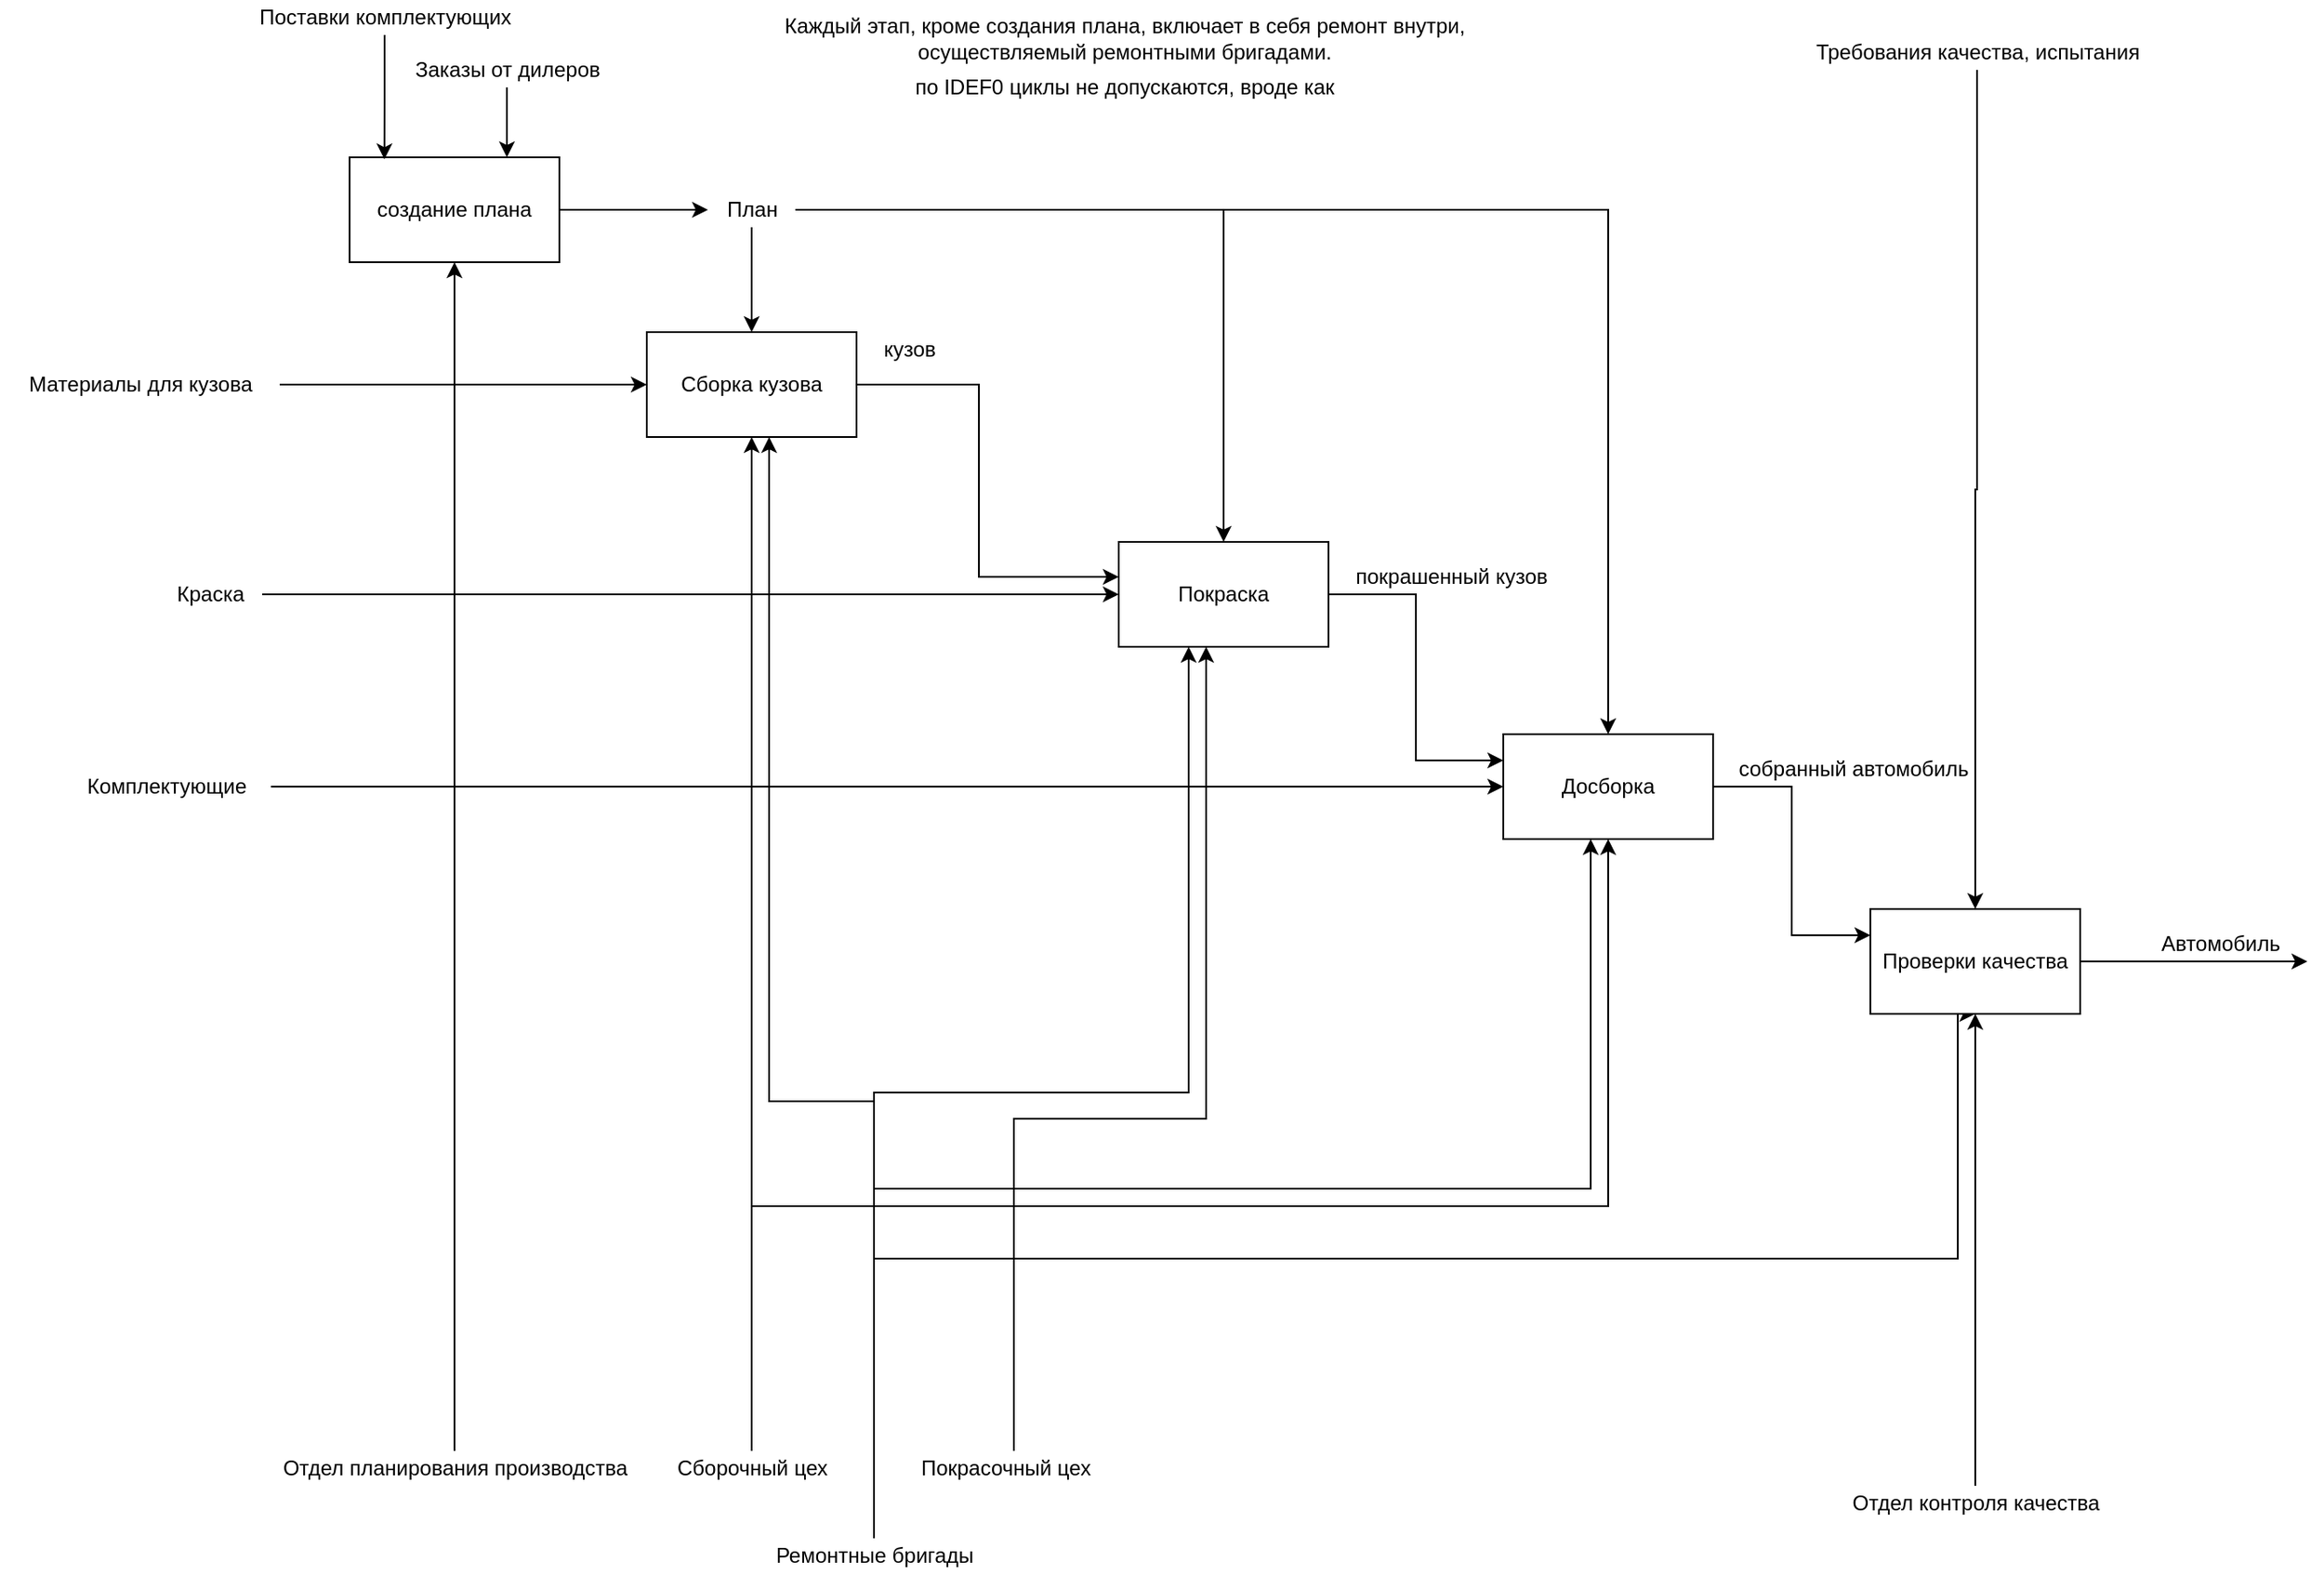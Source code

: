 <mxfile version="12.9.5" type="device"><diagram id="cCbF8HocuklDwd-lIO4M" name="Page-1"><mxGraphModel dx="2881" dy="1059" grid="1" gridSize="10" guides="1" tooltips="1" connect="1" arrows="1" fold="1" page="1" pageScale="1" pageWidth="850" pageHeight="1100" math="0" shadow="0"><root><mxCell id="0"/><mxCell id="1" parent="0"/><mxCell id="C6anXY7jrjOrlwA5O5OU-10" style="edgeStyle=orthogonalEdgeStyle;rounded=0;orthogonalLoop=1;jettySize=auto;html=1;" parent="1" source="C6anXY7jrjOrlwA5O5OU-1" target="C6anXY7jrjOrlwA5O5OU-9" edge="1"><mxGeometry relative="1" as="geometry"/></mxCell><mxCell id="C6anXY7jrjOrlwA5O5OU-1" value="создание плана" style="rounded=0;whiteSpace=wrap;html=1;" parent="1" vertex="1"><mxGeometry x="150" y="100" width="120" height="60" as="geometry"/></mxCell><mxCell id="C6anXY7jrjOrlwA5O5OU-3" style="edgeStyle=orthogonalEdgeStyle;rounded=0;orthogonalLoop=1;jettySize=auto;html=1;entryX=0.166;entryY=0.019;entryDx=0;entryDy=0;entryPerimeter=0;" parent="1" source="C6anXY7jrjOrlwA5O5OU-2" target="C6anXY7jrjOrlwA5O5OU-1" edge="1"><mxGeometry relative="1" as="geometry"/></mxCell><mxCell id="C6anXY7jrjOrlwA5O5OU-2" value="Поставки комплектующих" style="text;html=1;align=center;verticalAlign=middle;resizable=0;points=[];autosize=1;" parent="1" vertex="1"><mxGeometry x="80" y="10" width="180" height="20" as="geometry"/></mxCell><mxCell id="C6anXY7jrjOrlwA5O5OU-5" style="edgeStyle=orthogonalEdgeStyle;rounded=0;orthogonalLoop=1;jettySize=auto;html=1;" parent="1" source="C6anXY7jrjOrlwA5O5OU-4" target="C6anXY7jrjOrlwA5O5OU-1" edge="1"><mxGeometry relative="1" as="geometry"/></mxCell><mxCell id="C6anXY7jrjOrlwA5O5OU-4" value="Отдел планирования производства" style="text;html=1;align=center;verticalAlign=middle;resizable=0;points=[];autosize=1;" parent="1" vertex="1"><mxGeometry x="90" y="840" width="240" height="20" as="geometry"/></mxCell><mxCell id="C6anXY7jrjOrlwA5O5OU-18" style="edgeStyle=orthogonalEdgeStyle;rounded=0;orthogonalLoop=1;jettySize=auto;html=1;" parent="1" source="C6anXY7jrjOrlwA5O5OU-6" target="C6anXY7jrjOrlwA5O5OU-19" edge="1"><mxGeometry relative="1" as="geometry"><mxPoint x="510" y="230" as="targetPoint"/><Array as="points"><mxPoint x="510" y="230"/><mxPoint x="510" y="340"/></Array></mxGeometry></mxCell><mxCell id="C6anXY7jrjOrlwA5O5OU-6" value="Сборка кузова" style="rounded=0;whiteSpace=wrap;html=1;" parent="1" vertex="1"><mxGeometry x="320" y="200" width="120" height="60" as="geometry"/></mxCell><mxCell id="C6anXY7jrjOrlwA5O5OU-11" style="edgeStyle=orthogonalEdgeStyle;rounded=0;orthogonalLoop=1;jettySize=auto;html=1;" parent="1" source="C6anXY7jrjOrlwA5O5OU-9" target="C6anXY7jrjOrlwA5O5OU-6" edge="1"><mxGeometry relative="1" as="geometry"/></mxCell><mxCell id="C6anXY7jrjOrlwA5O5OU-25" style="edgeStyle=orthogonalEdgeStyle;rounded=0;orthogonalLoop=1;jettySize=auto;html=1;" parent="1" source="C6anXY7jrjOrlwA5O5OU-9" target="C6anXY7jrjOrlwA5O5OU-19" edge="1"><mxGeometry relative="1" as="geometry"/></mxCell><mxCell id="C6anXY7jrjOrlwA5O5OU-30" style="edgeStyle=orthogonalEdgeStyle;rounded=0;orthogonalLoop=1;jettySize=auto;html=1;" parent="1" source="C6anXY7jrjOrlwA5O5OU-9" target="C6anXY7jrjOrlwA5O5OU-26" edge="1"><mxGeometry relative="1" as="geometry"/></mxCell><mxCell id="C6anXY7jrjOrlwA5O5OU-9" value="&lt;div&gt;План&lt;/div&gt;" style="text;html=1;align=center;verticalAlign=middle;resizable=0;points=[];autosize=1;" parent="1" vertex="1"><mxGeometry x="355" y="120" width="50" height="20" as="geometry"/></mxCell><mxCell id="C6anXY7jrjOrlwA5O5OU-13" style="edgeStyle=orthogonalEdgeStyle;rounded=0;orthogonalLoop=1;jettySize=auto;html=1;" parent="1" source="C6anXY7jrjOrlwA5O5OU-12" target="C6anXY7jrjOrlwA5O5OU-6" edge="1"><mxGeometry relative="1" as="geometry"/></mxCell><mxCell id="C6anXY7jrjOrlwA5O5OU-12" value="Материалы для кузова" style="text;html=1;align=center;verticalAlign=middle;resizable=0;points=[];autosize=1;" parent="1" vertex="1"><mxGeometry x="-50" y="220" width="160" height="20" as="geometry"/></mxCell><mxCell id="C6anXY7jrjOrlwA5O5OU-15" style="edgeStyle=orthogonalEdgeStyle;rounded=0;orthogonalLoop=1;jettySize=auto;html=1;" parent="1" source="C6anXY7jrjOrlwA5O5OU-14" target="C6anXY7jrjOrlwA5O5OU-6" edge="1"><mxGeometry relative="1" as="geometry"/></mxCell><mxCell id="C6anXY7jrjOrlwA5O5OU-27" style="edgeStyle=orthogonalEdgeStyle;rounded=0;orthogonalLoop=1;jettySize=auto;html=1;" parent="1" source="C6anXY7jrjOrlwA5O5OU-14" target="C6anXY7jrjOrlwA5O5OU-26" edge="1"><mxGeometry relative="1" as="geometry"><Array as="points"><mxPoint x="380" y="700"/><mxPoint x="870" y="700"/></Array></mxGeometry></mxCell><mxCell id="C6anXY7jrjOrlwA5O5OU-14" value="&lt;div&gt;Сборочный цех&lt;/div&gt;" style="text;html=1;align=center;verticalAlign=middle;resizable=0;points=[];autosize=1;" parent="1" vertex="1"><mxGeometry x="325" y="840" width="110" height="20" as="geometry"/></mxCell><mxCell id="C6anXY7jrjOrlwA5O5OU-17" style="edgeStyle=orthogonalEdgeStyle;rounded=0;orthogonalLoop=1;jettySize=auto;html=1;" parent="1" source="C6anXY7jrjOrlwA5O5OU-16" target="C6anXY7jrjOrlwA5O5OU-6" edge="1"><mxGeometry relative="1" as="geometry"><Array as="points"><mxPoint x="450" y="640"/><mxPoint x="390" y="640"/></Array></mxGeometry></mxCell><mxCell id="C6anXY7jrjOrlwA5O5OU-24" style="edgeStyle=orthogonalEdgeStyle;rounded=0;orthogonalLoop=1;jettySize=auto;html=1;" parent="1" source="C6anXY7jrjOrlwA5O5OU-16" target="C6anXY7jrjOrlwA5O5OU-19" edge="1"><mxGeometry relative="1" as="geometry"><Array as="points"><mxPoint x="450" y="635"/><mxPoint x="630" y="635"/></Array></mxGeometry></mxCell><mxCell id="C6anXY7jrjOrlwA5O5OU-28" style="edgeStyle=orthogonalEdgeStyle;rounded=0;orthogonalLoop=1;jettySize=auto;html=1;" parent="1" source="C6anXY7jrjOrlwA5O5OU-16" target="C6anXY7jrjOrlwA5O5OU-26" edge="1"><mxGeometry relative="1" as="geometry"><Array as="points"><mxPoint x="450" y="690"/><mxPoint x="860" y="690"/></Array></mxGeometry></mxCell><mxCell id="C6anXY7jrjOrlwA5O5OU-37" style="edgeStyle=orthogonalEdgeStyle;rounded=0;orthogonalLoop=1;jettySize=auto;html=1;entryX=0.5;entryY=1;entryDx=0;entryDy=0;" parent="1" source="C6anXY7jrjOrlwA5O5OU-16" target="C6anXY7jrjOrlwA5O5OU-35" edge="1"><mxGeometry relative="1" as="geometry"><Array as="points"><mxPoint x="450" y="730"/><mxPoint x="1070" y="730"/><mxPoint x="1070" y="590"/></Array></mxGeometry></mxCell><mxCell id="C6anXY7jrjOrlwA5O5OU-16" value="Ремонтные бригады" style="text;html=1;align=center;verticalAlign=middle;resizable=0;points=[];autosize=1;" parent="1" vertex="1"><mxGeometry x="380" y="890" width="140" height="20" as="geometry"/></mxCell><mxCell id="C6anXY7jrjOrlwA5O5OU-29" style="edgeStyle=orthogonalEdgeStyle;rounded=0;orthogonalLoop=1;jettySize=auto;html=1;entryX=0;entryY=0.25;entryDx=0;entryDy=0;" parent="1" source="C6anXY7jrjOrlwA5O5OU-19" target="C6anXY7jrjOrlwA5O5OU-26" edge="1"><mxGeometry relative="1" as="geometry"/></mxCell><mxCell id="C6anXY7jrjOrlwA5O5OU-19" value="Покраска" style="rounded=0;whiteSpace=wrap;html=1;" parent="1" vertex="1"><mxGeometry x="590" y="320" width="120" height="60" as="geometry"/></mxCell><mxCell id="C6anXY7jrjOrlwA5O5OU-21" style="edgeStyle=orthogonalEdgeStyle;rounded=0;orthogonalLoop=1;jettySize=auto;html=1;" parent="1" source="C6anXY7jrjOrlwA5O5OU-20" target="C6anXY7jrjOrlwA5O5OU-19" edge="1"><mxGeometry relative="1" as="geometry"><Array as="points"><mxPoint x="530" y="650"/><mxPoint x="640" y="650"/></Array></mxGeometry></mxCell><mxCell id="C6anXY7jrjOrlwA5O5OU-20" value="Покрасочный цех" style="text;html=1;align=center;verticalAlign=middle;resizable=0;points=[];autosize=1;" parent="1" vertex="1"><mxGeometry x="460" y="840" width="130" height="20" as="geometry"/></mxCell><mxCell id="C6anXY7jrjOrlwA5O5OU-23" style="edgeStyle=orthogonalEdgeStyle;rounded=0;orthogonalLoop=1;jettySize=auto;html=1;" parent="1" source="C6anXY7jrjOrlwA5O5OU-22" target="C6anXY7jrjOrlwA5O5OU-19" edge="1"><mxGeometry relative="1" as="geometry"/></mxCell><mxCell id="C6anXY7jrjOrlwA5O5OU-22" value="&lt;div&gt;Краска&lt;/div&gt;" style="text;html=1;align=center;verticalAlign=middle;resizable=0;points=[];autosize=1;" parent="1" vertex="1"><mxGeometry x="40" y="340" width="60" height="20" as="geometry"/></mxCell><mxCell id="C6anXY7jrjOrlwA5O5OU-36" style="edgeStyle=orthogonalEdgeStyle;rounded=0;orthogonalLoop=1;jettySize=auto;html=1;entryX=0;entryY=0.25;entryDx=0;entryDy=0;" parent="1" source="C6anXY7jrjOrlwA5O5OU-26" target="C6anXY7jrjOrlwA5O5OU-35" edge="1"><mxGeometry relative="1" as="geometry"/></mxCell><mxCell id="C6anXY7jrjOrlwA5O5OU-26" value="&lt;div&gt;Досборка&lt;/div&gt;" style="rounded=0;whiteSpace=wrap;html=1;" parent="1" vertex="1"><mxGeometry x="810" y="430" width="120" height="60" as="geometry"/></mxCell><mxCell id="C6anXY7jrjOrlwA5O5OU-31" value="кузов" style="text;html=1;align=center;verticalAlign=middle;resizable=0;points=[];autosize=1;" parent="1" vertex="1"><mxGeometry x="445" y="200" width="50" height="20" as="geometry"/></mxCell><mxCell id="C6anXY7jrjOrlwA5O5OU-32" value="&lt;div&gt;покрашенный кузов&lt;/div&gt;" style="text;html=1;align=center;verticalAlign=middle;resizable=0;points=[];autosize=1;" parent="1" vertex="1"><mxGeometry x="710" y="330" width="140" height="20" as="geometry"/></mxCell><mxCell id="C6anXY7jrjOrlwA5O5OU-46" style="edgeStyle=orthogonalEdgeStyle;rounded=0;orthogonalLoop=1;jettySize=auto;html=1;" parent="1" source="C6anXY7jrjOrlwA5O5OU-35" edge="1"><mxGeometry relative="1" as="geometry"><mxPoint x="1270" y="560" as="targetPoint"/></mxGeometry></mxCell><mxCell id="C6anXY7jrjOrlwA5O5OU-35" value="Проверки качества" style="rounded=0;whiteSpace=wrap;html=1;" parent="1" vertex="1"><mxGeometry x="1020" y="530" width="120" height="60" as="geometry"/></mxCell><mxCell id="C6anXY7jrjOrlwA5O5OU-39" style="edgeStyle=orthogonalEdgeStyle;rounded=0;orthogonalLoop=1;jettySize=auto;html=1;" parent="1" source="C6anXY7jrjOrlwA5O5OU-38" target="C6anXY7jrjOrlwA5O5OU-26" edge="1"><mxGeometry relative="1" as="geometry"/></mxCell><mxCell id="C6anXY7jrjOrlwA5O5OU-38" value="Комплектующие" style="text;html=1;align=center;verticalAlign=middle;resizable=0;points=[];autosize=1;" parent="1" vertex="1"><mxGeometry x="-15" y="450" width="120" height="20" as="geometry"/></mxCell><mxCell id="C6anXY7jrjOrlwA5O5OU-41" style="edgeStyle=orthogonalEdgeStyle;rounded=0;orthogonalLoop=1;jettySize=auto;html=1;" parent="1" source="C6anXY7jrjOrlwA5O5OU-40" target="C6anXY7jrjOrlwA5O5OU-35" edge="1"><mxGeometry relative="1" as="geometry"/></mxCell><mxCell id="C6anXY7jrjOrlwA5O5OU-40" value="Требования качества, испытания" style="text;html=1;align=center;verticalAlign=middle;resizable=0;points=[];autosize=1;" parent="1" vertex="1"><mxGeometry x="966" y="30" width="230" height="20" as="geometry"/></mxCell><mxCell id="C6anXY7jrjOrlwA5O5OU-43" style="edgeStyle=orthogonalEdgeStyle;rounded=0;orthogonalLoop=1;jettySize=auto;html=1;" parent="1" source="C6anXY7jrjOrlwA5O5OU-42" target="C6anXY7jrjOrlwA5O5OU-35" edge="1"><mxGeometry relative="1" as="geometry"/></mxCell><mxCell id="C6anXY7jrjOrlwA5O5OU-42" value="Отдел контроля качества" style="text;html=1;align=center;verticalAlign=middle;resizable=0;points=[];autosize=1;" parent="1" vertex="1"><mxGeometry x="990" y="860" width="180" height="20" as="geometry"/></mxCell><mxCell id="C6anXY7jrjOrlwA5O5OU-45" style="edgeStyle=orthogonalEdgeStyle;rounded=0;orthogonalLoop=1;jettySize=auto;html=1;entryX=0.75;entryY=0;entryDx=0;entryDy=0;" parent="1" source="C6anXY7jrjOrlwA5O5OU-44" target="C6anXY7jrjOrlwA5O5OU-1" edge="1"><mxGeometry relative="1" as="geometry"/></mxCell><mxCell id="C6anXY7jrjOrlwA5O5OU-44" value="Заказы от дилеров" style="text;html=1;align=center;verticalAlign=middle;resizable=0;points=[];autosize=1;" parent="1" vertex="1"><mxGeometry x="175" y="40" width="130" height="20" as="geometry"/></mxCell><mxCell id="C6anXY7jrjOrlwA5O5OU-47" value="&lt;div&gt;Автомобиль&lt;/div&gt;" style="text;html=1;align=center;verticalAlign=middle;resizable=0;points=[];autosize=1;" parent="1" vertex="1"><mxGeometry x="1175" y="540" width="90" height="20" as="geometry"/></mxCell><mxCell id="C6anXY7jrjOrlwA5O5OU-48" value="собранный автомобиль" style="text;html=1;align=center;verticalAlign=middle;resizable=0;points=[];autosize=1;" parent="1" vertex="1"><mxGeometry x="930" y="440" width="160" height="20" as="geometry"/></mxCell><mxCell id="C6anXY7jrjOrlwA5O5OU-49" value="Каждый этап, кроме создания плана, включает в себя ремонт внутри,&lt;br&gt; осуществляемый ремонтными бригадами." style="text;html=1;align=center;verticalAlign=middle;resizable=0;points=[];autosize=1;" parent="1" vertex="1"><mxGeometry x="363" y="17" width="460" height="30" as="geometry"/></mxCell><mxCell id="C6anXY7jrjOrlwA5O5OU-50" value="по IDEF0 циклы не допускаются, вроде как" style="text;html=1;align=center;verticalAlign=middle;resizable=0;points=[];autosize=1;" parent="1" vertex="1"><mxGeometry x="453" y="50" width="280" height="20" as="geometry"/></mxCell></root></mxGraphModel></diagram></mxfile>
